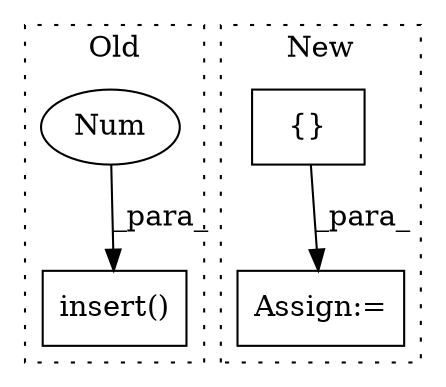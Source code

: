 digraph G {
subgraph cluster0 {
1 [label="insert()" a="75" s="450,484" l="10,1" shape="box"];
3 [label="Num" a="76" s="479" l="1" shape="ellipse"];
label = "Old";
style="dotted";
}
subgraph cluster1 {
2 [label="{}" a="59" s="1009,1009" l="2,1" shape="box"];
4 [label="Assign:=" a="68" s="1006" l="3" shape="box"];
label = "New";
style="dotted";
}
2 -> 4 [label="_para_"];
3 -> 1 [label="_para_"];
}